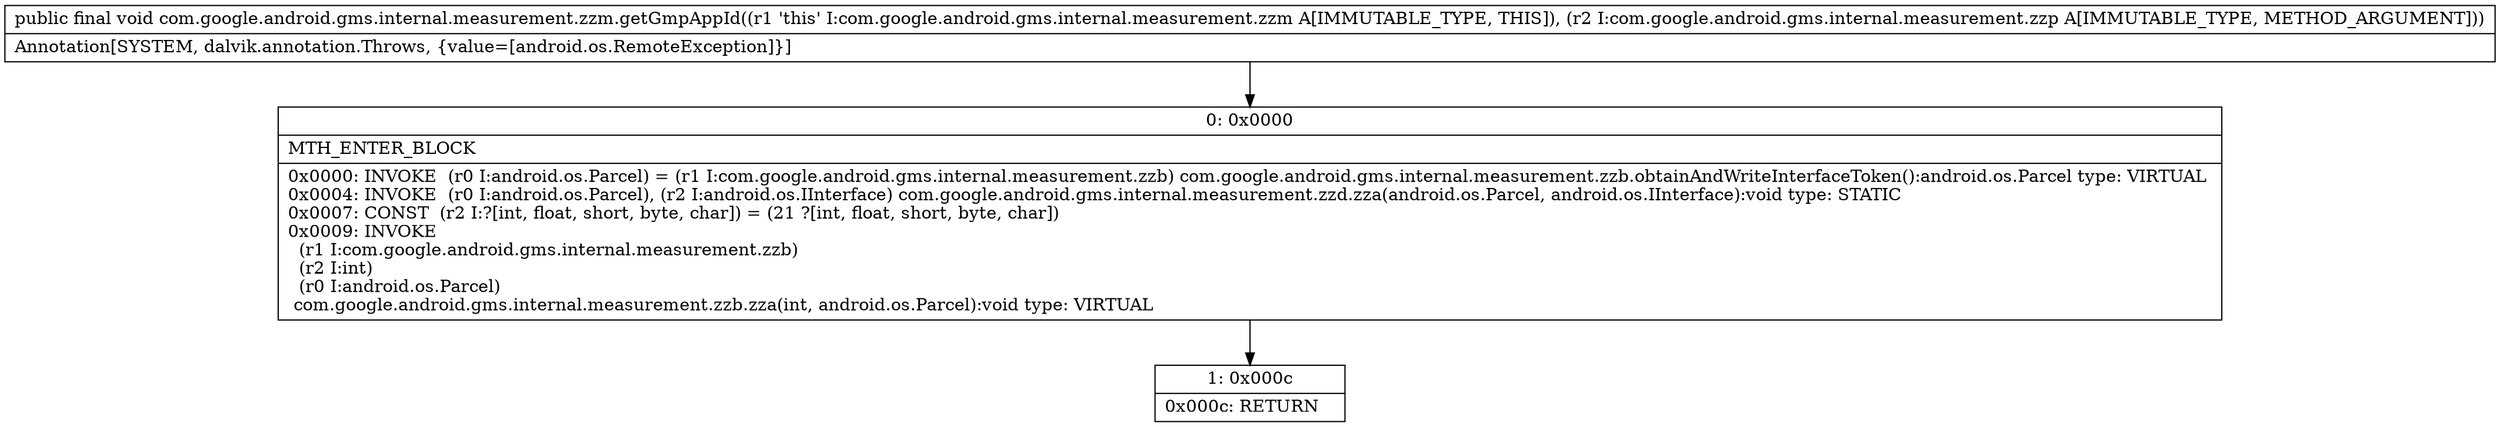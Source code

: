 digraph "CFG forcom.google.android.gms.internal.measurement.zzm.getGmpAppId(Lcom\/google\/android\/gms\/internal\/measurement\/zzp;)V" {
Node_0 [shape=record,label="{0\:\ 0x0000|MTH_ENTER_BLOCK\l|0x0000: INVOKE  (r0 I:android.os.Parcel) = (r1 I:com.google.android.gms.internal.measurement.zzb) com.google.android.gms.internal.measurement.zzb.obtainAndWriteInterfaceToken():android.os.Parcel type: VIRTUAL \l0x0004: INVOKE  (r0 I:android.os.Parcel), (r2 I:android.os.IInterface) com.google.android.gms.internal.measurement.zzd.zza(android.os.Parcel, android.os.IInterface):void type: STATIC \l0x0007: CONST  (r2 I:?[int, float, short, byte, char]) = (21 ?[int, float, short, byte, char]) \l0x0009: INVOKE  \l  (r1 I:com.google.android.gms.internal.measurement.zzb)\l  (r2 I:int)\l  (r0 I:android.os.Parcel)\l com.google.android.gms.internal.measurement.zzb.zza(int, android.os.Parcel):void type: VIRTUAL \l}"];
Node_1 [shape=record,label="{1\:\ 0x000c|0x000c: RETURN   \l}"];
MethodNode[shape=record,label="{public final void com.google.android.gms.internal.measurement.zzm.getGmpAppId((r1 'this' I:com.google.android.gms.internal.measurement.zzm A[IMMUTABLE_TYPE, THIS]), (r2 I:com.google.android.gms.internal.measurement.zzp A[IMMUTABLE_TYPE, METHOD_ARGUMENT]))  | Annotation[SYSTEM, dalvik.annotation.Throws, \{value=[android.os.RemoteException]\}]\l}"];
MethodNode -> Node_0;
Node_0 -> Node_1;
}

